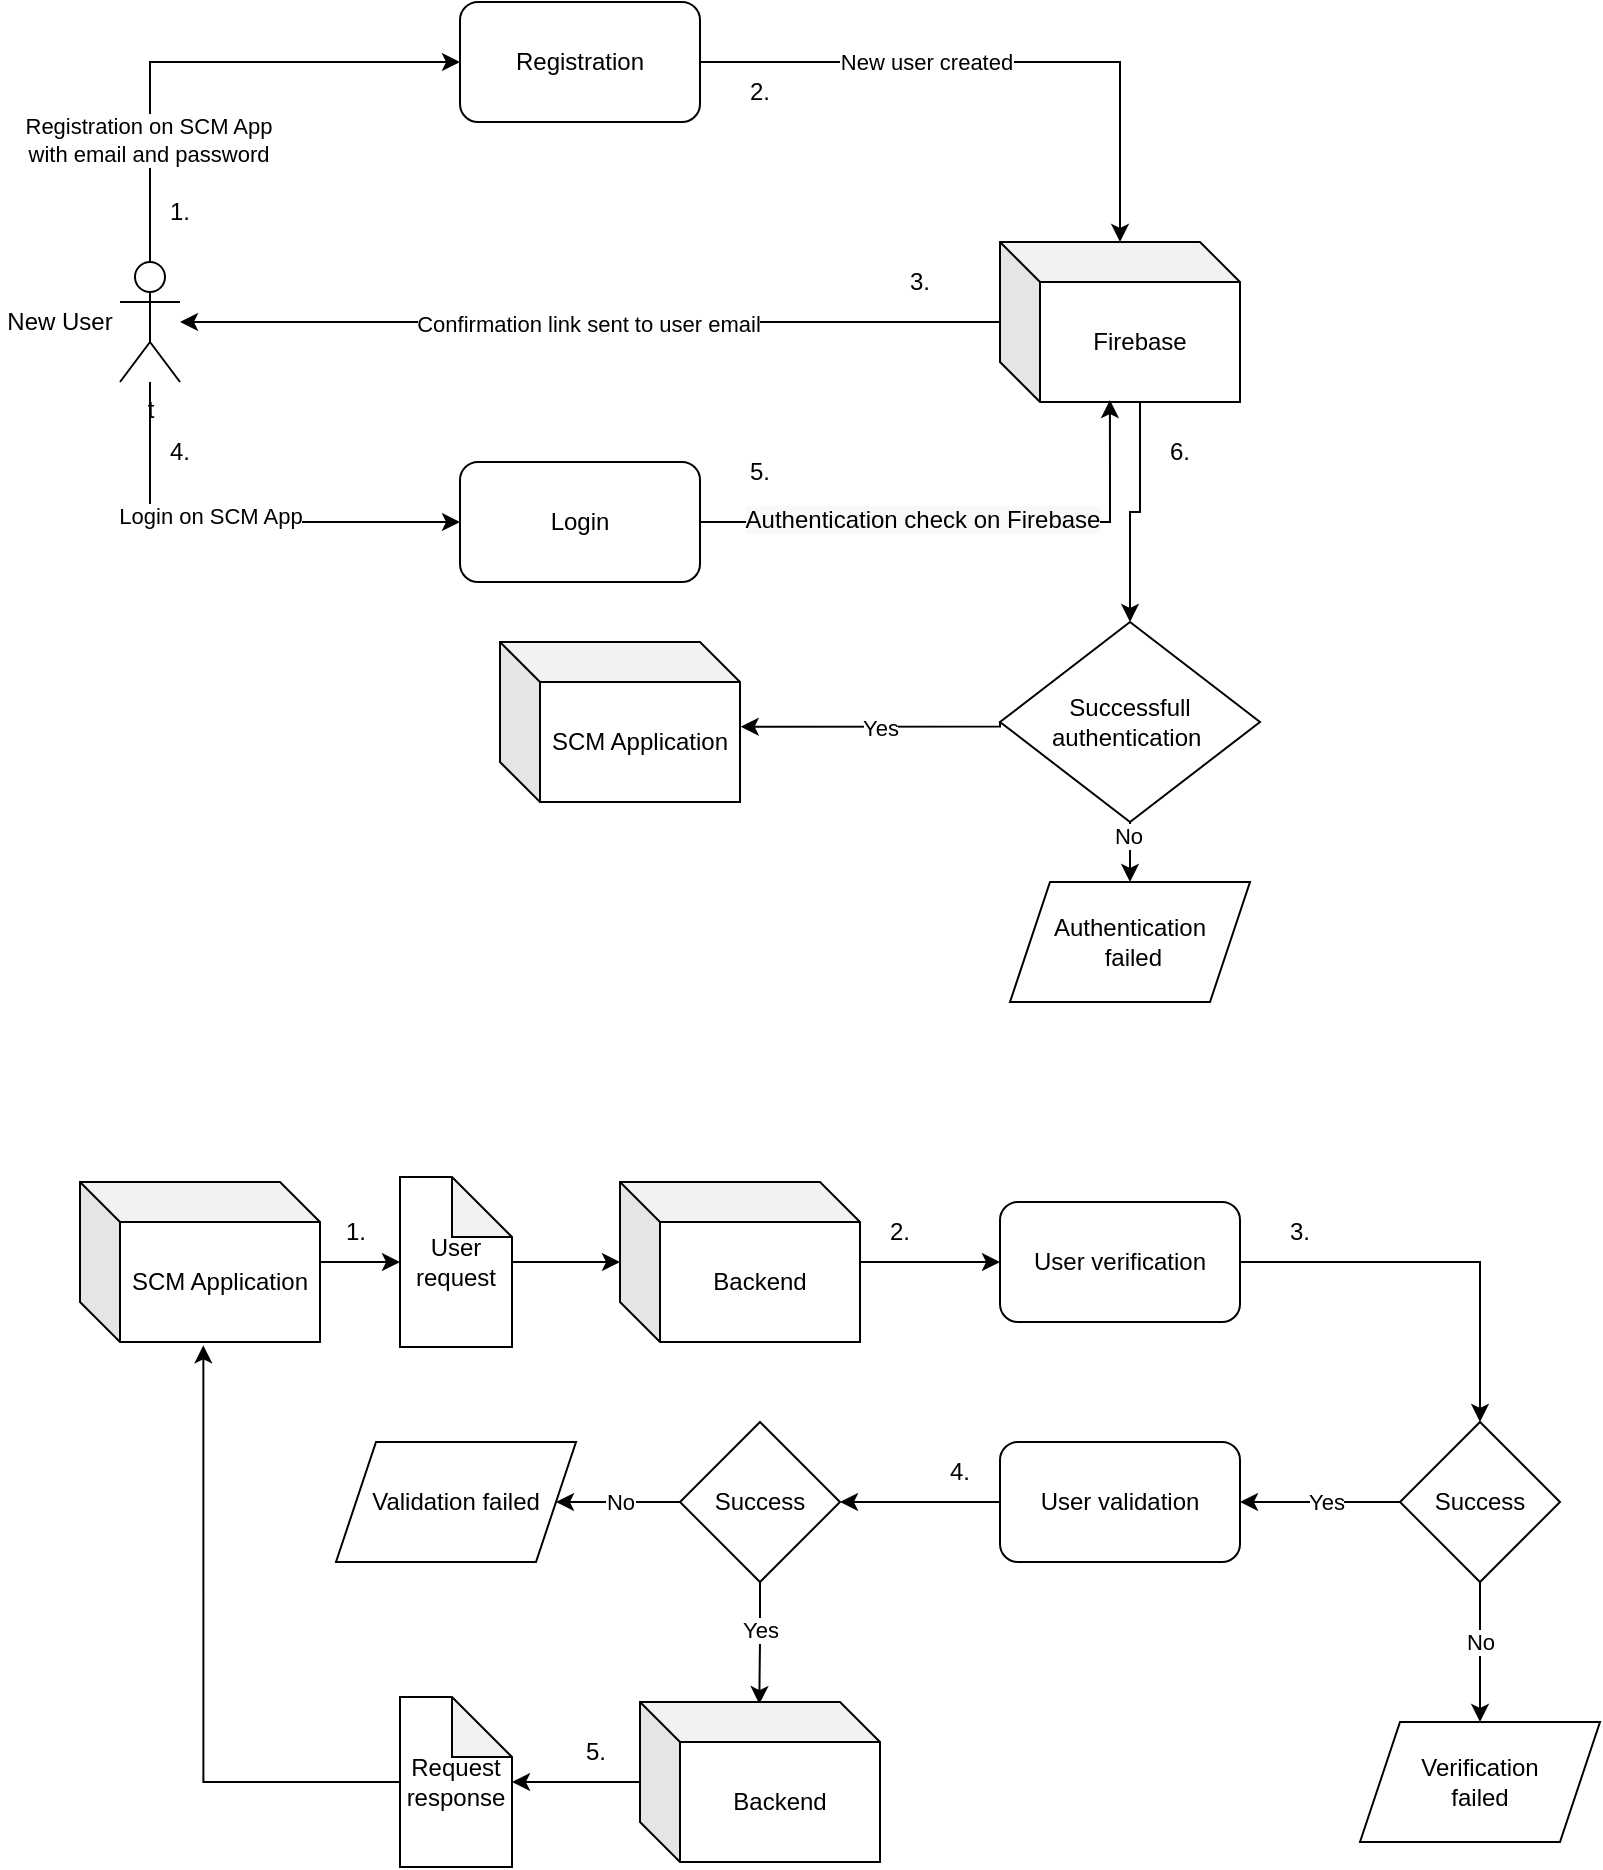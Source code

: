 <mxfile version="15.7.3" type="device"><diagram id="hjJ61VKruPBR039SdUdc" name="Page-1"><mxGraphModel dx="2391" dy="1265" grid="1" gridSize="10" guides="1" tooltips="1" connect="1" arrows="1" fold="1" page="1" pageScale="1" pageWidth="1654" pageHeight="2336" math="0" shadow="0"><root><mxCell id="0"/><mxCell id="1" parent="0"/><mxCell id="yFTI_4YsUk-Ybh71I6j2-3" style="edgeStyle=orthogonalEdgeStyle;rounded=0;orthogonalLoop=1;jettySize=auto;html=1;exitX=0.5;exitY=0.5;exitDx=0;exitDy=0;exitPerimeter=0;" edge="1" parent="1" source="yFTI_4YsUk-Ybh71I6j2-1" target="yFTI_4YsUk-Ybh71I6j2-2"><mxGeometry relative="1" as="geometry"><Array as="points"><mxPoint x="125" y="200"/></Array></mxGeometry></mxCell><mxCell id="yFTI_4YsUk-Ybh71I6j2-21" value="Registration on SCM App&lt;br&gt;with email and password" style="edgeLabel;html=1;align=center;verticalAlign=middle;resizable=0;points=[];" vertex="1" connectable="0" parent="yFTI_4YsUk-Ybh71I6j2-3"><mxGeometry x="-0.361" y="1" relative="1" as="geometry"><mxPoint as="offset"/></mxGeometry></mxCell><mxCell id="yFTI_4YsUk-Ybh71I6j2-9" style="edgeStyle=orthogonalEdgeStyle;rounded=0;orthogonalLoop=1;jettySize=auto;html=1;entryX=0;entryY=0.5;entryDx=0;entryDy=0;" edge="1" parent="1" source="yFTI_4YsUk-Ybh71I6j2-1" target="yFTI_4YsUk-Ybh71I6j2-8"><mxGeometry relative="1" as="geometry"><Array as="points"><mxPoint x="125" y="430"/></Array></mxGeometry></mxCell><mxCell id="yFTI_4YsUk-Ybh71I6j2-24" value="Login on SCM App" style="edgeLabel;html=1;align=center;verticalAlign=middle;resizable=0;points=[];" vertex="1" connectable="0" parent="yFTI_4YsUk-Ybh71I6j2-9"><mxGeometry x="-0.111" y="3" relative="1" as="geometry"><mxPoint as="offset"/></mxGeometry></mxCell><mxCell id="yFTI_4YsUk-Ybh71I6j2-1" value="t" style="shape=umlActor;verticalLabelPosition=bottom;verticalAlign=top;html=1;outlineConnect=0;" vertex="1" parent="1"><mxGeometry x="110" y="300" width="30" height="60" as="geometry"/></mxCell><mxCell id="yFTI_4YsUk-Ybh71I6j2-5" style="edgeStyle=orthogonalEdgeStyle;rounded=0;orthogonalLoop=1;jettySize=auto;html=1;exitX=1;exitY=0.5;exitDx=0;exitDy=0;entryX=0.5;entryY=0;entryDx=0;entryDy=0;entryPerimeter=0;" edge="1" parent="1" source="yFTI_4YsUk-Ybh71I6j2-2" target="yFTI_4YsUk-Ybh71I6j2-4"><mxGeometry relative="1" as="geometry"/></mxCell><mxCell id="yFTI_4YsUk-Ybh71I6j2-22" value="New user created" style="edgeLabel;html=1;align=center;verticalAlign=middle;resizable=0;points=[];" vertex="1" connectable="0" parent="yFTI_4YsUk-Ybh71I6j2-5"><mxGeometry x="-0.247" relative="1" as="geometry"><mxPoint as="offset"/></mxGeometry></mxCell><mxCell id="yFTI_4YsUk-Ybh71I6j2-2" value="Registration" style="rounded=1;whiteSpace=wrap;html=1;" vertex="1" parent="1"><mxGeometry x="280" y="170" width="120" height="60" as="geometry"/></mxCell><mxCell id="yFTI_4YsUk-Ybh71I6j2-7" style="edgeStyle=orthogonalEdgeStyle;rounded=0;orthogonalLoop=1;jettySize=auto;html=1;" edge="1" parent="1" source="yFTI_4YsUk-Ybh71I6j2-4" target="yFTI_4YsUk-Ybh71I6j2-1"><mxGeometry relative="1" as="geometry"/></mxCell><mxCell id="yFTI_4YsUk-Ybh71I6j2-23" value="Confirmation link sent to user email" style="edgeLabel;html=1;align=center;verticalAlign=middle;resizable=0;points=[];" vertex="1" connectable="0" parent="yFTI_4YsUk-Ybh71I6j2-7"><mxGeometry x="0.006" y="1" relative="1" as="geometry"><mxPoint as="offset"/></mxGeometry></mxCell><mxCell id="yFTI_4YsUk-Ybh71I6j2-13" style="edgeStyle=orthogonalEdgeStyle;rounded=0;orthogonalLoop=1;jettySize=auto;html=1;exitX=0;exitY=0;exitDx=70;exitDy=80;exitPerimeter=0;entryX=0.5;entryY=0;entryDx=0;entryDy=0;" edge="1" parent="1" source="yFTI_4YsUk-Ybh71I6j2-4" target="yFTI_4YsUk-Ybh71I6j2-12"><mxGeometry relative="1" as="geometry"><mxPoint x="620.333" y="480" as="targetPoint"/></mxGeometry></mxCell><mxCell id="yFTI_4YsUk-Ybh71I6j2-4" value="Firebase" style="shape=cube;whiteSpace=wrap;html=1;boundedLbl=1;backgroundOutline=1;darkOpacity=0.05;darkOpacity2=0.1;" vertex="1" parent="1"><mxGeometry x="550" y="290" width="120" height="80" as="geometry"/></mxCell><mxCell id="yFTI_4YsUk-Ybh71I6j2-10" style="edgeStyle=orthogonalEdgeStyle;rounded=0;orthogonalLoop=1;jettySize=auto;html=1;exitX=1;exitY=0.5;exitDx=0;exitDy=0;entryX=0.458;entryY=0.988;entryDx=0;entryDy=0;entryPerimeter=0;" edge="1" parent="1" source="yFTI_4YsUk-Ybh71I6j2-8" target="yFTI_4YsUk-Ybh71I6j2-4"><mxGeometry relative="1" as="geometry"/></mxCell><mxCell id="yFTI_4YsUk-Ybh71I6j2-25" value="&lt;span style=&quot;font-size: 12px ; background-color: rgb(248 , 249 , 250)&quot;&gt;Authentication check on Firebase&lt;/span&gt;" style="edgeLabel;html=1;align=center;verticalAlign=middle;resizable=0;points=[];" vertex="1" connectable="0" parent="yFTI_4YsUk-Ybh71I6j2-10"><mxGeometry x="-0.17" y="1" relative="1" as="geometry"><mxPoint as="offset"/></mxGeometry></mxCell><mxCell id="yFTI_4YsUk-Ybh71I6j2-8" value="Login" style="rounded=1;whiteSpace=wrap;html=1;" vertex="1" parent="1"><mxGeometry x="280" y="400" width="120" height="60" as="geometry"/></mxCell><mxCell id="yFTI_4YsUk-Ybh71I6j2-11" value="SCM Application" style="shape=cube;whiteSpace=wrap;html=1;boundedLbl=1;backgroundOutline=1;darkOpacity=0.05;darkOpacity2=0.1;" vertex="1" parent="1"><mxGeometry x="300" y="490" width="120" height="80" as="geometry"/></mxCell><mxCell id="yFTI_4YsUk-Ybh71I6j2-15" style="edgeStyle=orthogonalEdgeStyle;rounded=0;orthogonalLoop=1;jettySize=auto;html=1;exitX=0;exitY=0.5;exitDx=0;exitDy=0;entryX=1.003;entryY=0.529;entryDx=0;entryDy=0;entryPerimeter=0;" edge="1" parent="1" source="yFTI_4YsUk-Ybh71I6j2-12" target="yFTI_4YsUk-Ybh71I6j2-11"><mxGeometry relative="1" as="geometry"><Array as="points"><mxPoint x="550" y="532"/></Array></mxGeometry></mxCell><mxCell id="yFTI_4YsUk-Ybh71I6j2-20" value="Yes" style="edgeLabel;html=1;align=center;verticalAlign=middle;resizable=0;points=[];" vertex="1" connectable="0" parent="yFTI_4YsUk-Ybh71I6j2-15"><mxGeometry x="-0.05" relative="1" as="geometry"><mxPoint as="offset"/></mxGeometry></mxCell><mxCell id="yFTI_4YsUk-Ybh71I6j2-18" style="edgeStyle=orthogonalEdgeStyle;rounded=0;orthogonalLoop=1;jettySize=auto;html=1;entryX=0.5;entryY=0;entryDx=0;entryDy=0;" edge="1" parent="1" source="yFTI_4YsUk-Ybh71I6j2-12" target="yFTI_4YsUk-Ybh71I6j2-17"><mxGeometry relative="1" as="geometry"/></mxCell><mxCell id="yFTI_4YsUk-Ybh71I6j2-19" value="No" style="edgeLabel;html=1;align=center;verticalAlign=middle;resizable=0;points=[];" vertex="1" connectable="0" parent="yFTI_4YsUk-Ybh71I6j2-18"><mxGeometry x="-0.72" y="-1" relative="1" as="geometry"><mxPoint as="offset"/></mxGeometry></mxCell><mxCell id="yFTI_4YsUk-Ybh71I6j2-12" value="Successfull authentication&amp;nbsp;" style="rhombus;whiteSpace=wrap;html=1;" vertex="1" parent="1"><mxGeometry x="550" y="480" width="130" height="100" as="geometry"/></mxCell><mxCell id="yFTI_4YsUk-Ybh71I6j2-17" value="Authentication&lt;br&gt;&amp;nbsp;failed" style="shape=parallelogram;perimeter=parallelogramPerimeter;whiteSpace=wrap;html=1;fixedSize=1;" vertex="1" parent="1"><mxGeometry x="555" y="610" width="120" height="60" as="geometry"/></mxCell><mxCell id="yFTI_4YsUk-Ybh71I6j2-26" value="New User" style="text;html=1;strokeColor=none;fillColor=none;align=center;verticalAlign=middle;whiteSpace=wrap;rounded=0;" vertex="1" parent="1"><mxGeometry x="50" y="315" width="60" height="30" as="geometry"/></mxCell><mxCell id="yFTI_4YsUk-Ybh71I6j2-27" value="1." style="text;html=1;strokeColor=none;fillColor=none;align=center;verticalAlign=middle;whiteSpace=wrap;rounded=0;" vertex="1" parent="1"><mxGeometry x="130" y="270" width="20" height="10" as="geometry"/></mxCell><mxCell id="yFTI_4YsUk-Ybh71I6j2-28" value="2." style="text;html=1;strokeColor=none;fillColor=none;align=center;verticalAlign=middle;whiteSpace=wrap;rounded=0;" vertex="1" parent="1"><mxGeometry x="420" y="210" width="20" height="10" as="geometry"/></mxCell><mxCell id="yFTI_4YsUk-Ybh71I6j2-29" value="3." style="text;html=1;strokeColor=none;fillColor=none;align=center;verticalAlign=middle;whiteSpace=wrap;rounded=0;" vertex="1" parent="1"><mxGeometry x="500" y="305" width="20" height="10" as="geometry"/></mxCell><mxCell id="yFTI_4YsUk-Ybh71I6j2-30" value="4." style="text;html=1;strokeColor=none;fillColor=none;align=center;verticalAlign=middle;whiteSpace=wrap;rounded=0;" vertex="1" parent="1"><mxGeometry x="130" y="390" width="20" height="10" as="geometry"/></mxCell><mxCell id="yFTI_4YsUk-Ybh71I6j2-31" value="5." style="text;html=1;strokeColor=none;fillColor=none;align=center;verticalAlign=middle;whiteSpace=wrap;rounded=0;" vertex="1" parent="1"><mxGeometry x="420" y="400" width="20" height="10" as="geometry"/></mxCell><mxCell id="yFTI_4YsUk-Ybh71I6j2-32" value="6." style="text;html=1;strokeColor=none;fillColor=none;align=center;verticalAlign=middle;whiteSpace=wrap;rounded=0;" vertex="1" parent="1"><mxGeometry x="630" y="390" width="20" height="10" as="geometry"/></mxCell><mxCell id="yFTI_4YsUk-Ybh71I6j2-55" style="edgeStyle=orthogonalEdgeStyle;rounded=0;orthogonalLoop=1;jettySize=auto;html=1;entryX=0;entryY=0.5;entryDx=0;entryDy=0;entryPerimeter=0;" edge="1" parent="1" source="yFTI_4YsUk-Ybh71I6j2-33" target="yFTI_4YsUk-Ybh71I6j2-54"><mxGeometry relative="1" as="geometry"/></mxCell><mxCell id="yFTI_4YsUk-Ybh71I6j2-33" value="SCM Application" style="shape=cube;whiteSpace=wrap;html=1;boundedLbl=1;backgroundOutline=1;darkOpacity=0.05;darkOpacity2=0.1;" vertex="1" parent="1"><mxGeometry x="90" y="760" width="120" height="80" as="geometry"/></mxCell><mxCell id="yFTI_4YsUk-Ybh71I6j2-39" style="edgeStyle=orthogonalEdgeStyle;rounded=0;orthogonalLoop=1;jettySize=auto;html=1;entryX=0;entryY=0.5;entryDx=0;entryDy=0;" edge="1" parent="1" source="yFTI_4YsUk-Ybh71I6j2-35" target="yFTI_4YsUk-Ybh71I6j2-38"><mxGeometry relative="1" as="geometry"/></mxCell><mxCell id="yFTI_4YsUk-Ybh71I6j2-35" value="Backend" style="shape=cube;whiteSpace=wrap;html=1;boundedLbl=1;backgroundOutline=1;darkOpacity=0.05;darkOpacity2=0.1;" vertex="1" parent="1"><mxGeometry x="360" y="760" width="120" height="80" as="geometry"/></mxCell><mxCell id="yFTI_4YsUk-Ybh71I6j2-51" style="edgeStyle=orthogonalEdgeStyle;rounded=0;orthogonalLoop=1;jettySize=auto;html=1;exitX=1;exitY=0.5;exitDx=0;exitDy=0;" edge="1" parent="1" source="yFTI_4YsUk-Ybh71I6j2-38" target="yFTI_4YsUk-Ybh71I6j2-42"><mxGeometry relative="1" as="geometry"/></mxCell><mxCell id="yFTI_4YsUk-Ybh71I6j2-38" value="User verification" style="rounded=1;whiteSpace=wrap;html=1;" vertex="1" parent="1"><mxGeometry x="550" y="770" width="120" height="60" as="geometry"/></mxCell><mxCell id="yFTI_4YsUk-Ybh71I6j2-44" style="edgeStyle=orthogonalEdgeStyle;rounded=0;orthogonalLoop=1;jettySize=auto;html=1;exitX=0;exitY=0.5;exitDx=0;exitDy=0;entryX=1;entryY=0.5;entryDx=0;entryDy=0;" edge="1" parent="1" source="yFTI_4YsUk-Ybh71I6j2-42" target="yFTI_4YsUk-Ybh71I6j2-43"><mxGeometry relative="1" as="geometry"/></mxCell><mxCell id="yFTI_4YsUk-Ybh71I6j2-63" value="Yes" style="edgeLabel;html=1;align=center;verticalAlign=middle;resizable=0;points=[];" vertex="1" connectable="0" parent="yFTI_4YsUk-Ybh71I6j2-44"><mxGeometry x="-0.075" relative="1" as="geometry"><mxPoint as="offset"/></mxGeometry></mxCell><mxCell id="yFTI_4YsUk-Ybh71I6j2-46" style="edgeStyle=orthogonalEdgeStyle;rounded=0;orthogonalLoop=1;jettySize=auto;html=1;exitX=0.5;exitY=1;exitDx=0;exitDy=0;entryX=0.5;entryY=0;entryDx=0;entryDy=0;" edge="1" parent="1" source="yFTI_4YsUk-Ybh71I6j2-42" target="yFTI_4YsUk-Ybh71I6j2-45"><mxGeometry relative="1" as="geometry"/></mxCell><mxCell id="yFTI_4YsUk-Ybh71I6j2-62" value="No" style="edgeLabel;html=1;align=center;verticalAlign=middle;resizable=0;points=[];" vertex="1" connectable="0" parent="yFTI_4YsUk-Ybh71I6j2-46"><mxGeometry x="-0.489" relative="1" as="geometry"><mxPoint y="12" as="offset"/></mxGeometry></mxCell><mxCell id="yFTI_4YsUk-Ybh71I6j2-42" value="Success" style="rhombus;whiteSpace=wrap;html=1;" vertex="1" parent="1"><mxGeometry x="750" y="880" width="80" height="80" as="geometry"/></mxCell><mxCell id="yFTI_4YsUk-Ybh71I6j2-48" style="edgeStyle=orthogonalEdgeStyle;rounded=0;orthogonalLoop=1;jettySize=auto;html=1;exitX=0;exitY=0.5;exitDx=0;exitDy=0;entryX=1;entryY=0.5;entryDx=0;entryDy=0;" edge="1" parent="1" source="yFTI_4YsUk-Ybh71I6j2-43" target="yFTI_4YsUk-Ybh71I6j2-47"><mxGeometry relative="1" as="geometry"/></mxCell><mxCell id="yFTI_4YsUk-Ybh71I6j2-43" value="User validation" style="rounded=1;whiteSpace=wrap;html=1;" vertex="1" parent="1"><mxGeometry x="550" y="890" width="120" height="60" as="geometry"/></mxCell><mxCell id="yFTI_4YsUk-Ybh71I6j2-45" value="Verification &lt;br&gt;failed" style="shape=parallelogram;perimeter=parallelogramPerimeter;whiteSpace=wrap;html=1;fixedSize=1;" vertex="1" parent="1"><mxGeometry x="730" y="1030" width="120" height="60" as="geometry"/></mxCell><mxCell id="yFTI_4YsUk-Ybh71I6j2-50" style="edgeStyle=orthogonalEdgeStyle;rounded=0;orthogonalLoop=1;jettySize=auto;html=1;exitX=0.5;exitY=1;exitDx=0;exitDy=0;entryX=0.497;entryY=0.013;entryDx=0;entryDy=0;entryPerimeter=0;" edge="1" parent="1" source="yFTI_4YsUk-Ybh71I6j2-47" target="yFTI_4YsUk-Ybh71I6j2-49"><mxGeometry relative="1" as="geometry"/></mxCell><mxCell id="yFTI_4YsUk-Ybh71I6j2-60" value="Yes" style="edgeLabel;html=1;align=center;verticalAlign=middle;resizable=0;points=[];" vertex="1" connectable="0" parent="yFTI_4YsUk-Ybh71I6j2-50"><mxGeometry x="-0.23" relative="1" as="geometry"><mxPoint as="offset"/></mxGeometry></mxCell><mxCell id="yFTI_4YsUk-Ybh71I6j2-53" style="edgeStyle=orthogonalEdgeStyle;rounded=0;orthogonalLoop=1;jettySize=auto;html=1;exitX=0;exitY=0.5;exitDx=0;exitDy=0;entryX=1;entryY=0.5;entryDx=0;entryDy=0;" edge="1" parent="1" source="yFTI_4YsUk-Ybh71I6j2-47" target="yFTI_4YsUk-Ybh71I6j2-52"><mxGeometry relative="1" as="geometry"/></mxCell><mxCell id="yFTI_4YsUk-Ybh71I6j2-61" value="No" style="edgeLabel;html=1;align=center;verticalAlign=middle;resizable=0;points=[];" vertex="1" connectable="0" parent="yFTI_4YsUk-Ybh71I6j2-53"><mxGeometry x="0.278" y="2" relative="1" as="geometry"><mxPoint x="9" y="-2" as="offset"/></mxGeometry></mxCell><mxCell id="yFTI_4YsUk-Ybh71I6j2-47" value="Success" style="rhombus;whiteSpace=wrap;html=1;" vertex="1" parent="1"><mxGeometry x="390" y="880" width="80" height="80" as="geometry"/></mxCell><mxCell id="yFTI_4YsUk-Ybh71I6j2-58" style="edgeStyle=orthogonalEdgeStyle;rounded=0;orthogonalLoop=1;jettySize=auto;html=1;" edge="1" parent="1" source="yFTI_4YsUk-Ybh71I6j2-49" target="yFTI_4YsUk-Ybh71I6j2-57"><mxGeometry relative="1" as="geometry"/></mxCell><mxCell id="yFTI_4YsUk-Ybh71I6j2-49" value="Backend" style="shape=cube;whiteSpace=wrap;html=1;boundedLbl=1;backgroundOutline=1;darkOpacity=0.05;darkOpacity2=0.1;" vertex="1" parent="1"><mxGeometry x="370" y="1020" width="120" height="80" as="geometry"/></mxCell><mxCell id="yFTI_4YsUk-Ybh71I6j2-52" value="Validation failed" style="shape=parallelogram;perimeter=parallelogramPerimeter;whiteSpace=wrap;html=1;fixedSize=1;" vertex="1" parent="1"><mxGeometry x="218" y="890" width="120" height="60" as="geometry"/></mxCell><mxCell id="yFTI_4YsUk-Ybh71I6j2-56" style="edgeStyle=orthogonalEdgeStyle;rounded=0;orthogonalLoop=1;jettySize=auto;html=1;" edge="1" parent="1" source="yFTI_4YsUk-Ybh71I6j2-54" target="yFTI_4YsUk-Ybh71I6j2-35"><mxGeometry relative="1" as="geometry"/></mxCell><mxCell id="yFTI_4YsUk-Ybh71I6j2-54" value="User&lt;br&gt;request" style="shape=note;whiteSpace=wrap;html=1;backgroundOutline=1;darkOpacity=0.05;" vertex="1" parent="1"><mxGeometry x="250" y="757.5" width="56" height="85" as="geometry"/></mxCell><mxCell id="yFTI_4YsUk-Ybh71I6j2-59" style="edgeStyle=orthogonalEdgeStyle;rounded=0;orthogonalLoop=1;jettySize=auto;html=1;entryX=0.514;entryY=1.021;entryDx=0;entryDy=0;entryPerimeter=0;" edge="1" parent="1" source="yFTI_4YsUk-Ybh71I6j2-57" target="yFTI_4YsUk-Ybh71I6j2-33"><mxGeometry relative="1" as="geometry"/></mxCell><mxCell id="yFTI_4YsUk-Ybh71I6j2-57" value="Request response" style="shape=note;whiteSpace=wrap;html=1;backgroundOutline=1;darkOpacity=0.05;" vertex="1" parent="1"><mxGeometry x="250" y="1017.5" width="56" height="85" as="geometry"/></mxCell><mxCell id="yFTI_4YsUk-Ybh71I6j2-65" value="1." style="text;html=1;strokeColor=none;fillColor=none;align=center;verticalAlign=middle;whiteSpace=wrap;rounded=0;" vertex="1" parent="1"><mxGeometry x="218" y="780" width="20" height="10" as="geometry"/></mxCell><mxCell id="yFTI_4YsUk-Ybh71I6j2-66" value="2." style="text;html=1;strokeColor=none;fillColor=none;align=center;verticalAlign=middle;whiteSpace=wrap;rounded=0;" vertex="1" parent="1"><mxGeometry x="490" y="780" width="20" height="10" as="geometry"/></mxCell><mxCell id="yFTI_4YsUk-Ybh71I6j2-67" value="3." style="text;html=1;strokeColor=none;fillColor=none;align=center;verticalAlign=middle;whiteSpace=wrap;rounded=0;" vertex="1" parent="1"><mxGeometry x="690" y="780" width="20" height="10" as="geometry"/></mxCell><mxCell id="yFTI_4YsUk-Ybh71I6j2-69" value="4." style="text;html=1;strokeColor=none;fillColor=none;align=center;verticalAlign=middle;whiteSpace=wrap;rounded=0;" vertex="1" parent="1"><mxGeometry x="520" y="900" width="20" height="10" as="geometry"/></mxCell><mxCell id="yFTI_4YsUk-Ybh71I6j2-70" value="5." style="text;html=1;strokeColor=none;fillColor=none;align=center;verticalAlign=middle;whiteSpace=wrap;rounded=0;" vertex="1" parent="1"><mxGeometry x="338" y="1040" width="20" height="10" as="geometry"/></mxCell></root></mxGraphModel></diagram></mxfile>